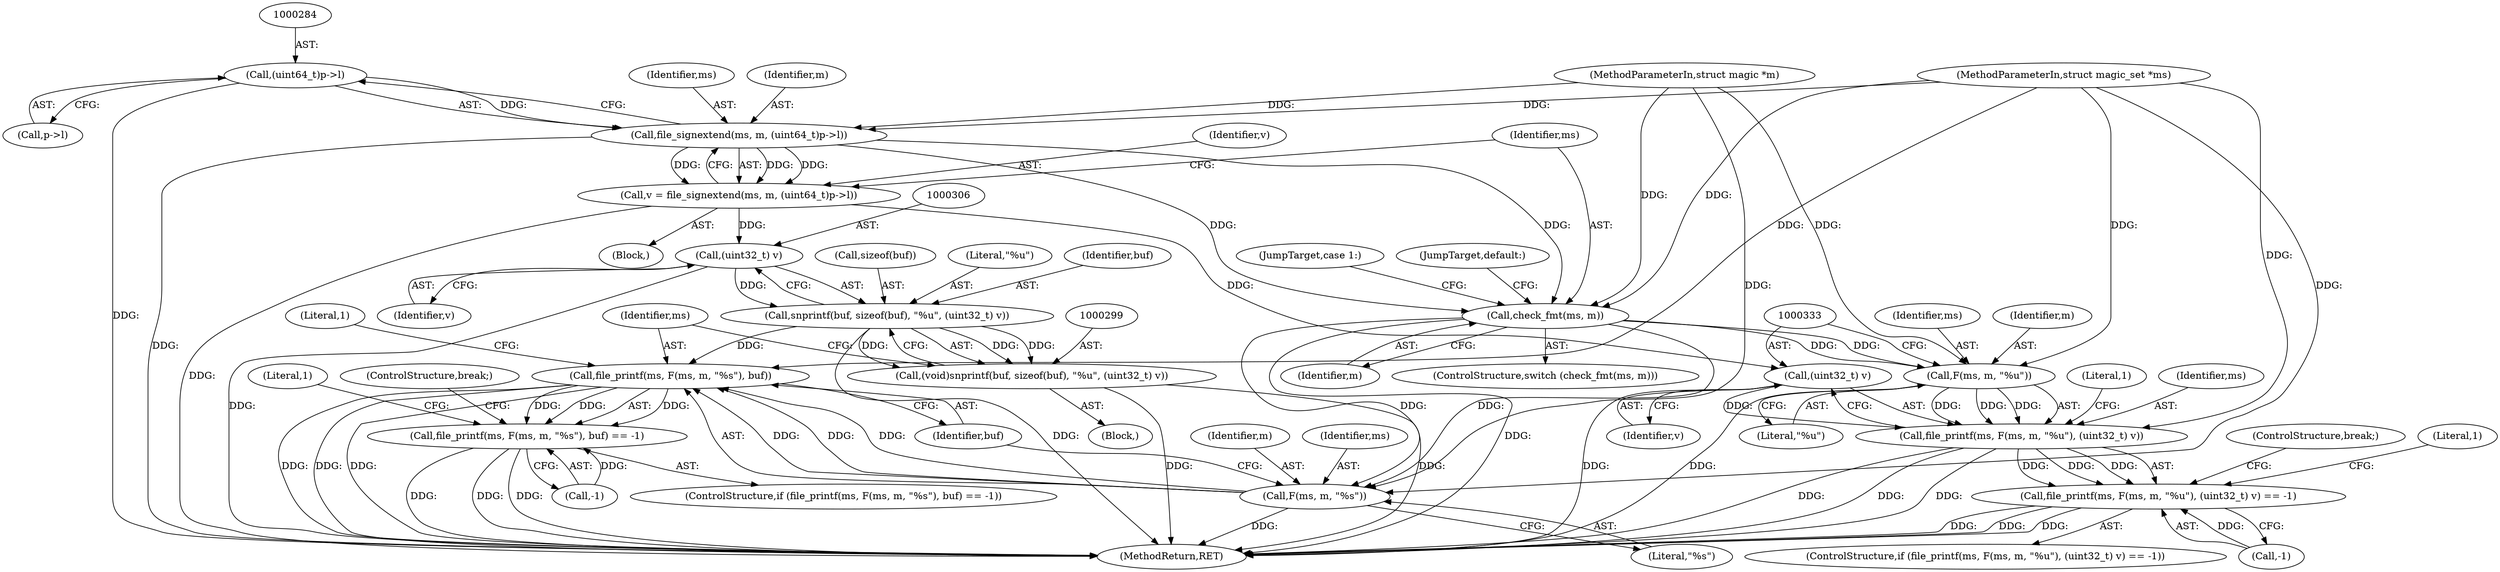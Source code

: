 digraph "0_file_4a284c89d6ef11aca34da65da7d673050a5ea320_5@pointer" {
"1000283" [label="(Call,(uint64_t)p->l)"];
"1000280" [label="(Call,file_signextend(ms, m, (uint64_t)p->l))"];
"1000278" [label="(Call,v = file_signextend(ms, m, (uint64_t)p->l))"];
"1000305" [label="(Call,(uint32_t) v)"];
"1000300" [label="(Call,snprintf(buf, sizeof(buf), \"%u\", (uint32_t) v))"];
"1000298" [label="(Call,(void)snprintf(buf, sizeof(buf), \"%u\", (uint32_t) v))"];
"1000310" [label="(Call,file_printf(ms, F(ms, m, \"%s\"), buf))"];
"1000309" [label="(Call,file_printf(ms, F(ms, m, \"%s\"), buf) == -1)"];
"1000332" [label="(Call,(uint32_t) v)"];
"1000326" [label="(Call,file_printf(ms, F(ms, m, \"%u\"), (uint32_t) v))"];
"1000325" [label="(Call,file_printf(ms, F(ms, m, \"%u\"), (uint32_t) v) == -1)"];
"1000289" [label="(Call,check_fmt(ms, m))"];
"1000312" [label="(Call,F(ms, m, \"%s\"))"];
"1000328" [label="(Call,F(ms, m, \"%u\"))"];
"1000335" [label="(Call,-1)"];
"1000125" [label="(Block,)"];
"1000311" [label="(Identifier,ms)"];
"1000302" [label="(Call,sizeof(buf))"];
"1000297" [label="(JumpTarget,case 1:)"];
"1000328" [label="(Call,F(ms, m, \"%u\"))"];
"1000291" [label="(Identifier,m)"];
"1000315" [label="(Literal,\"%s\")"];
"1000289" [label="(Call,check_fmt(ms, m))"];
"1000336" [label="(Literal,1)"];
"1000314" [label="(Identifier,m)"];
"1000316" [label="(Identifier,buf)"];
"1000323" [label="(JumpTarget,default:)"];
"1000339" [label="(Literal,1)"];
"1000304" [label="(Literal,\"%u\")"];
"1000279" [label="(Identifier,v)"];
"1000300" [label="(Call,snprintf(buf, sizeof(buf), \"%u\", (uint32_t) v))"];
"1000334" [label="(Identifier,v)"];
"1000310" [label="(Call,file_printf(ms, F(ms, m, \"%s\"), buf))"];
"1000298" [label="(Call,(void)snprintf(buf, sizeof(buf), \"%u\", (uint32_t) v))"];
"1000317" [label="(Call,-1)"];
"1000280" [label="(Call,file_signextend(ms, m, (uint64_t)p->l))"];
"1000312" [label="(Call,F(ms, m, \"%s\"))"];
"1001022" [label="(MethodReturn,RET)"];
"1000330" [label="(Identifier,m)"];
"1000281" [label="(Identifier,ms)"];
"1000292" [label="(Block,)"];
"1000103" [label="(MethodParameterIn,struct magic *m)"];
"1000340" [label="(ControlStructure,break;)"];
"1000308" [label="(ControlStructure,if (file_printf(ms, F(ms, m, \"%s\"), buf) == -1))"];
"1000309" [label="(Call,file_printf(ms, F(ms, m, \"%s\"), buf) == -1)"];
"1000324" [label="(ControlStructure,if (file_printf(ms, F(ms, m, \"%u\"), (uint32_t) v) == -1))"];
"1000288" [label="(ControlStructure,switch (check_fmt(ms, m)))"];
"1000325" [label="(Call,file_printf(ms, F(ms, m, \"%u\"), (uint32_t) v) == -1)"];
"1000318" [label="(Literal,1)"];
"1000301" [label="(Identifier,buf)"];
"1000278" [label="(Call,v = file_signextend(ms, m, (uint64_t)p->l))"];
"1000307" [label="(Identifier,v)"];
"1000283" [label="(Call,(uint64_t)p->l)"];
"1000332" [label="(Call,(uint32_t) v)"];
"1000321" [label="(Literal,1)"];
"1000282" [label="(Identifier,m)"];
"1000313" [label="(Identifier,ms)"];
"1000331" [label="(Literal,\"%u\")"];
"1000285" [label="(Call,p->l)"];
"1000329" [label="(Identifier,ms)"];
"1000102" [label="(MethodParameterIn,struct magic_set *ms)"];
"1000290" [label="(Identifier,ms)"];
"1000305" [label="(Call,(uint32_t) v)"];
"1000322" [label="(ControlStructure,break;)"];
"1000327" [label="(Identifier,ms)"];
"1000326" [label="(Call,file_printf(ms, F(ms, m, \"%u\"), (uint32_t) v))"];
"1000283" -> "1000280"  [label="AST: "];
"1000283" -> "1000285"  [label="CFG: "];
"1000284" -> "1000283"  [label="AST: "];
"1000285" -> "1000283"  [label="AST: "];
"1000280" -> "1000283"  [label="CFG: "];
"1000283" -> "1001022"  [label="DDG: "];
"1000283" -> "1000280"  [label="DDG: "];
"1000280" -> "1000278"  [label="AST: "];
"1000281" -> "1000280"  [label="AST: "];
"1000282" -> "1000280"  [label="AST: "];
"1000278" -> "1000280"  [label="CFG: "];
"1000280" -> "1001022"  [label="DDG: "];
"1000280" -> "1000278"  [label="DDG: "];
"1000280" -> "1000278"  [label="DDG: "];
"1000280" -> "1000278"  [label="DDG: "];
"1000102" -> "1000280"  [label="DDG: "];
"1000103" -> "1000280"  [label="DDG: "];
"1000280" -> "1000289"  [label="DDG: "];
"1000280" -> "1000289"  [label="DDG: "];
"1000278" -> "1000125"  [label="AST: "];
"1000279" -> "1000278"  [label="AST: "];
"1000290" -> "1000278"  [label="CFG: "];
"1000278" -> "1001022"  [label="DDG: "];
"1000278" -> "1000305"  [label="DDG: "];
"1000278" -> "1000332"  [label="DDG: "];
"1000305" -> "1000300"  [label="AST: "];
"1000305" -> "1000307"  [label="CFG: "];
"1000306" -> "1000305"  [label="AST: "];
"1000307" -> "1000305"  [label="AST: "];
"1000300" -> "1000305"  [label="CFG: "];
"1000305" -> "1001022"  [label="DDG: "];
"1000305" -> "1000300"  [label="DDG: "];
"1000300" -> "1000298"  [label="AST: "];
"1000301" -> "1000300"  [label="AST: "];
"1000302" -> "1000300"  [label="AST: "];
"1000304" -> "1000300"  [label="AST: "];
"1000298" -> "1000300"  [label="CFG: "];
"1000300" -> "1001022"  [label="DDG: "];
"1000300" -> "1000298"  [label="DDG: "];
"1000300" -> "1000298"  [label="DDG: "];
"1000300" -> "1000298"  [label="DDG: "];
"1000300" -> "1000310"  [label="DDG: "];
"1000298" -> "1000292"  [label="AST: "];
"1000299" -> "1000298"  [label="AST: "];
"1000311" -> "1000298"  [label="CFG: "];
"1000298" -> "1001022"  [label="DDG: "];
"1000298" -> "1001022"  [label="DDG: "];
"1000310" -> "1000309"  [label="AST: "];
"1000310" -> "1000316"  [label="CFG: "];
"1000311" -> "1000310"  [label="AST: "];
"1000312" -> "1000310"  [label="AST: "];
"1000316" -> "1000310"  [label="AST: "];
"1000318" -> "1000310"  [label="CFG: "];
"1000310" -> "1001022"  [label="DDG: "];
"1000310" -> "1001022"  [label="DDG: "];
"1000310" -> "1001022"  [label="DDG: "];
"1000310" -> "1000309"  [label="DDG: "];
"1000310" -> "1000309"  [label="DDG: "];
"1000310" -> "1000309"  [label="DDG: "];
"1000312" -> "1000310"  [label="DDG: "];
"1000312" -> "1000310"  [label="DDG: "];
"1000312" -> "1000310"  [label="DDG: "];
"1000102" -> "1000310"  [label="DDG: "];
"1000309" -> "1000308"  [label="AST: "];
"1000309" -> "1000317"  [label="CFG: "];
"1000317" -> "1000309"  [label="AST: "];
"1000321" -> "1000309"  [label="CFG: "];
"1000322" -> "1000309"  [label="CFG: "];
"1000309" -> "1001022"  [label="DDG: "];
"1000309" -> "1001022"  [label="DDG: "];
"1000309" -> "1001022"  [label="DDG: "];
"1000317" -> "1000309"  [label="DDG: "];
"1000332" -> "1000326"  [label="AST: "];
"1000332" -> "1000334"  [label="CFG: "];
"1000333" -> "1000332"  [label="AST: "];
"1000334" -> "1000332"  [label="AST: "];
"1000326" -> "1000332"  [label="CFG: "];
"1000332" -> "1001022"  [label="DDG: "];
"1000332" -> "1000326"  [label="DDG: "];
"1000326" -> "1000325"  [label="AST: "];
"1000327" -> "1000326"  [label="AST: "];
"1000328" -> "1000326"  [label="AST: "];
"1000336" -> "1000326"  [label="CFG: "];
"1000326" -> "1001022"  [label="DDG: "];
"1000326" -> "1001022"  [label="DDG: "];
"1000326" -> "1001022"  [label="DDG: "];
"1000326" -> "1000325"  [label="DDG: "];
"1000326" -> "1000325"  [label="DDG: "];
"1000326" -> "1000325"  [label="DDG: "];
"1000328" -> "1000326"  [label="DDG: "];
"1000328" -> "1000326"  [label="DDG: "];
"1000328" -> "1000326"  [label="DDG: "];
"1000102" -> "1000326"  [label="DDG: "];
"1000325" -> "1000324"  [label="AST: "];
"1000325" -> "1000335"  [label="CFG: "];
"1000335" -> "1000325"  [label="AST: "];
"1000339" -> "1000325"  [label="CFG: "];
"1000340" -> "1000325"  [label="CFG: "];
"1000325" -> "1001022"  [label="DDG: "];
"1000325" -> "1001022"  [label="DDG: "];
"1000325" -> "1001022"  [label="DDG: "];
"1000335" -> "1000325"  [label="DDG: "];
"1000289" -> "1000288"  [label="AST: "];
"1000289" -> "1000291"  [label="CFG: "];
"1000290" -> "1000289"  [label="AST: "];
"1000291" -> "1000289"  [label="AST: "];
"1000297" -> "1000289"  [label="CFG: "];
"1000323" -> "1000289"  [label="CFG: "];
"1000289" -> "1001022"  [label="DDG: "];
"1000102" -> "1000289"  [label="DDG: "];
"1000103" -> "1000289"  [label="DDG: "];
"1000289" -> "1000312"  [label="DDG: "];
"1000289" -> "1000312"  [label="DDG: "];
"1000289" -> "1000328"  [label="DDG: "];
"1000289" -> "1000328"  [label="DDG: "];
"1000312" -> "1000315"  [label="CFG: "];
"1000313" -> "1000312"  [label="AST: "];
"1000314" -> "1000312"  [label="AST: "];
"1000315" -> "1000312"  [label="AST: "];
"1000316" -> "1000312"  [label="CFG: "];
"1000312" -> "1001022"  [label="DDG: "];
"1000102" -> "1000312"  [label="DDG: "];
"1000103" -> "1000312"  [label="DDG: "];
"1000328" -> "1000331"  [label="CFG: "];
"1000329" -> "1000328"  [label="AST: "];
"1000330" -> "1000328"  [label="AST: "];
"1000331" -> "1000328"  [label="AST: "];
"1000333" -> "1000328"  [label="CFG: "];
"1000328" -> "1001022"  [label="DDG: "];
"1000102" -> "1000328"  [label="DDG: "];
"1000103" -> "1000328"  [label="DDG: "];
}
